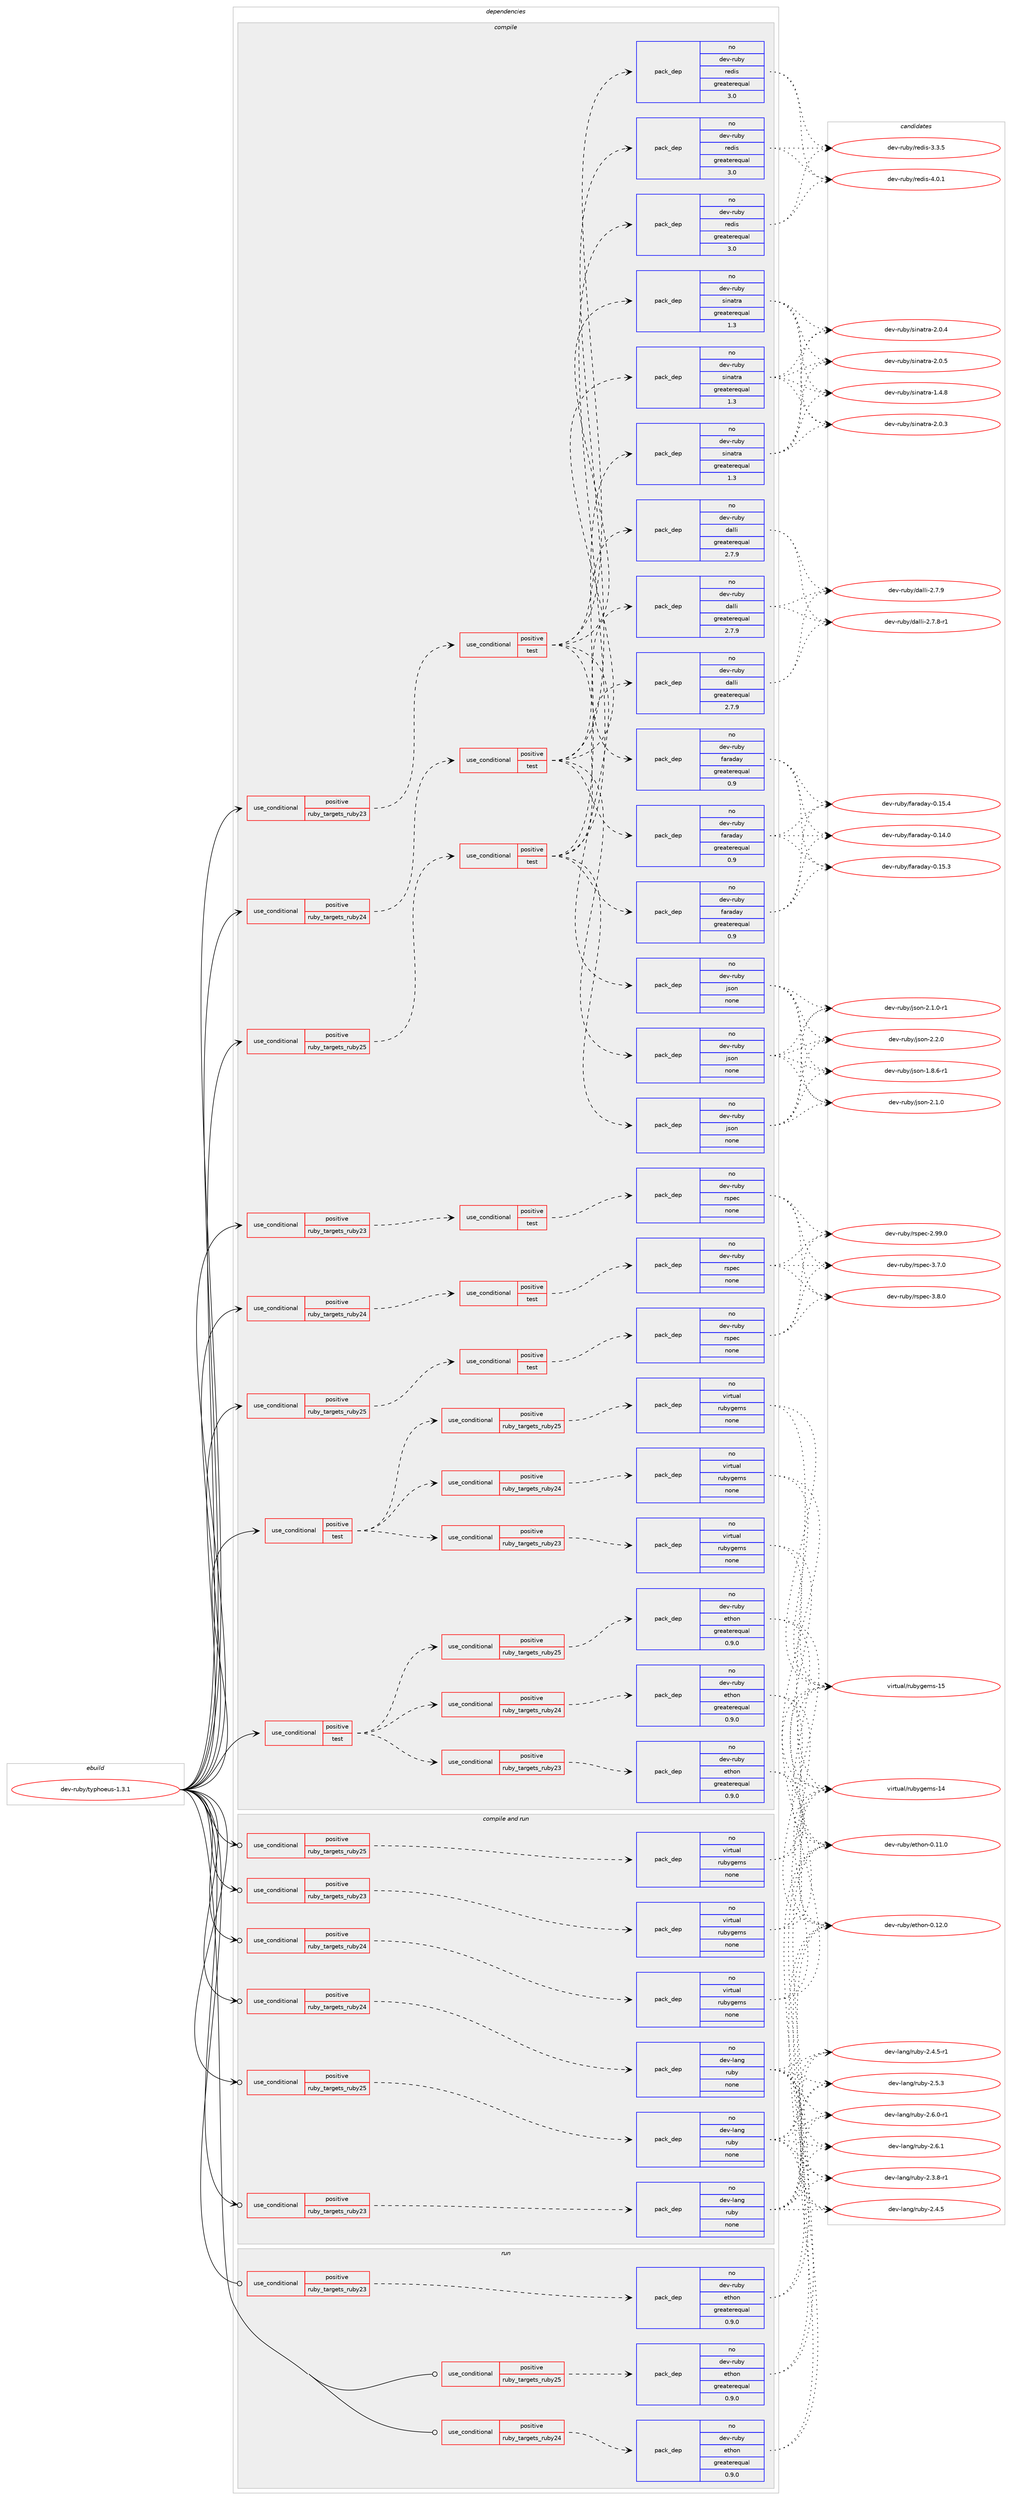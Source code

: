 digraph prolog {

# *************
# Graph options
# *************

newrank=true;
concentrate=true;
compound=true;
graph [rankdir=LR,fontname=Helvetica,fontsize=10,ranksep=1.5];#, ranksep=2.5, nodesep=0.2];
edge  [arrowhead=vee];
node  [fontname=Helvetica,fontsize=10];

# **********
# The ebuild
# **********

subgraph cluster_leftcol {
color=gray;
rank=same;
label=<<i>ebuild</i>>;
id [label="dev-ruby/typhoeus-1.3.1", color=red, width=4, href="../dev-ruby/typhoeus-1.3.1.svg"];
}

# ****************
# The dependencies
# ****************

subgraph cluster_midcol {
color=gray;
label=<<i>dependencies</i>>;
subgraph cluster_compile {
fillcolor="#eeeeee";
style=filled;
label=<<i>compile</i>>;
subgraph cond421310 {
dependency1535442 [label=<<TABLE BORDER="0" CELLBORDER="1" CELLSPACING="0" CELLPADDING="4"><TR><TD ROWSPAN="3" CELLPADDING="10">use_conditional</TD></TR><TR><TD>positive</TD></TR><TR><TD>ruby_targets_ruby23</TD></TR></TABLE>>, shape=none, color=red];
subgraph cond421311 {
dependency1535443 [label=<<TABLE BORDER="0" CELLBORDER="1" CELLSPACING="0" CELLPADDING="4"><TR><TD ROWSPAN="3" CELLPADDING="10">use_conditional</TD></TR><TR><TD>positive</TD></TR><TR><TD>test</TD></TR></TABLE>>, shape=none, color=red];
subgraph pack1090616 {
dependency1535444 [label=<<TABLE BORDER="0" CELLBORDER="1" CELLSPACING="0" CELLPADDING="4" WIDTH="220"><TR><TD ROWSPAN="6" CELLPADDING="30">pack_dep</TD></TR><TR><TD WIDTH="110">no</TD></TR><TR><TD>dev-ruby</TD></TR><TR><TD>json</TD></TR><TR><TD>none</TD></TR><TR><TD></TD></TR></TABLE>>, shape=none, color=blue];
}
dependency1535443:e -> dependency1535444:w [weight=20,style="dashed",arrowhead="vee"];
subgraph pack1090617 {
dependency1535445 [label=<<TABLE BORDER="0" CELLBORDER="1" CELLSPACING="0" CELLPADDING="4" WIDTH="220"><TR><TD ROWSPAN="6" CELLPADDING="30">pack_dep</TD></TR><TR><TD WIDTH="110">no</TD></TR><TR><TD>dev-ruby</TD></TR><TR><TD>faraday</TD></TR><TR><TD>greaterequal</TD></TR><TR><TD>0.9</TD></TR></TABLE>>, shape=none, color=blue];
}
dependency1535443:e -> dependency1535445:w [weight=20,style="dashed",arrowhead="vee"];
subgraph pack1090618 {
dependency1535446 [label=<<TABLE BORDER="0" CELLBORDER="1" CELLSPACING="0" CELLPADDING="4" WIDTH="220"><TR><TD ROWSPAN="6" CELLPADDING="30">pack_dep</TD></TR><TR><TD WIDTH="110">no</TD></TR><TR><TD>dev-ruby</TD></TR><TR><TD>sinatra</TD></TR><TR><TD>greaterequal</TD></TR><TR><TD>1.3</TD></TR></TABLE>>, shape=none, color=blue];
}
dependency1535443:e -> dependency1535446:w [weight=20,style="dashed",arrowhead="vee"];
subgraph pack1090619 {
dependency1535447 [label=<<TABLE BORDER="0" CELLBORDER="1" CELLSPACING="0" CELLPADDING="4" WIDTH="220"><TR><TD ROWSPAN="6" CELLPADDING="30">pack_dep</TD></TR><TR><TD WIDTH="110">no</TD></TR><TR><TD>dev-ruby</TD></TR><TR><TD>redis</TD></TR><TR><TD>greaterequal</TD></TR><TR><TD>3.0</TD></TR></TABLE>>, shape=none, color=blue];
}
dependency1535443:e -> dependency1535447:w [weight=20,style="dashed",arrowhead="vee"];
subgraph pack1090620 {
dependency1535448 [label=<<TABLE BORDER="0" CELLBORDER="1" CELLSPACING="0" CELLPADDING="4" WIDTH="220"><TR><TD ROWSPAN="6" CELLPADDING="30">pack_dep</TD></TR><TR><TD WIDTH="110">no</TD></TR><TR><TD>dev-ruby</TD></TR><TR><TD>dalli</TD></TR><TR><TD>greaterequal</TD></TR><TR><TD>2.7.9</TD></TR></TABLE>>, shape=none, color=blue];
}
dependency1535443:e -> dependency1535448:w [weight=20,style="dashed",arrowhead="vee"];
}
dependency1535442:e -> dependency1535443:w [weight=20,style="dashed",arrowhead="vee"];
}
id:e -> dependency1535442:w [weight=20,style="solid",arrowhead="vee"];
subgraph cond421312 {
dependency1535449 [label=<<TABLE BORDER="0" CELLBORDER="1" CELLSPACING="0" CELLPADDING="4"><TR><TD ROWSPAN="3" CELLPADDING="10">use_conditional</TD></TR><TR><TD>positive</TD></TR><TR><TD>ruby_targets_ruby23</TD></TR></TABLE>>, shape=none, color=red];
subgraph cond421313 {
dependency1535450 [label=<<TABLE BORDER="0" CELLBORDER="1" CELLSPACING="0" CELLPADDING="4"><TR><TD ROWSPAN="3" CELLPADDING="10">use_conditional</TD></TR><TR><TD>positive</TD></TR><TR><TD>test</TD></TR></TABLE>>, shape=none, color=red];
subgraph pack1090621 {
dependency1535451 [label=<<TABLE BORDER="0" CELLBORDER="1" CELLSPACING="0" CELLPADDING="4" WIDTH="220"><TR><TD ROWSPAN="6" CELLPADDING="30">pack_dep</TD></TR><TR><TD WIDTH="110">no</TD></TR><TR><TD>dev-ruby</TD></TR><TR><TD>rspec</TD></TR><TR><TD>none</TD></TR><TR><TD></TD></TR></TABLE>>, shape=none, color=blue];
}
dependency1535450:e -> dependency1535451:w [weight=20,style="dashed",arrowhead="vee"];
}
dependency1535449:e -> dependency1535450:w [weight=20,style="dashed",arrowhead="vee"];
}
id:e -> dependency1535449:w [weight=20,style="solid",arrowhead="vee"];
subgraph cond421314 {
dependency1535452 [label=<<TABLE BORDER="0" CELLBORDER="1" CELLSPACING="0" CELLPADDING="4"><TR><TD ROWSPAN="3" CELLPADDING="10">use_conditional</TD></TR><TR><TD>positive</TD></TR><TR><TD>ruby_targets_ruby24</TD></TR></TABLE>>, shape=none, color=red];
subgraph cond421315 {
dependency1535453 [label=<<TABLE BORDER="0" CELLBORDER="1" CELLSPACING="0" CELLPADDING="4"><TR><TD ROWSPAN="3" CELLPADDING="10">use_conditional</TD></TR><TR><TD>positive</TD></TR><TR><TD>test</TD></TR></TABLE>>, shape=none, color=red];
subgraph pack1090622 {
dependency1535454 [label=<<TABLE BORDER="0" CELLBORDER="1" CELLSPACING="0" CELLPADDING="4" WIDTH="220"><TR><TD ROWSPAN="6" CELLPADDING="30">pack_dep</TD></TR><TR><TD WIDTH="110">no</TD></TR><TR><TD>dev-ruby</TD></TR><TR><TD>json</TD></TR><TR><TD>none</TD></TR><TR><TD></TD></TR></TABLE>>, shape=none, color=blue];
}
dependency1535453:e -> dependency1535454:w [weight=20,style="dashed",arrowhead="vee"];
subgraph pack1090623 {
dependency1535455 [label=<<TABLE BORDER="0" CELLBORDER="1" CELLSPACING="0" CELLPADDING="4" WIDTH="220"><TR><TD ROWSPAN="6" CELLPADDING="30">pack_dep</TD></TR><TR><TD WIDTH="110">no</TD></TR><TR><TD>dev-ruby</TD></TR><TR><TD>faraday</TD></TR><TR><TD>greaterequal</TD></TR><TR><TD>0.9</TD></TR></TABLE>>, shape=none, color=blue];
}
dependency1535453:e -> dependency1535455:w [weight=20,style="dashed",arrowhead="vee"];
subgraph pack1090624 {
dependency1535456 [label=<<TABLE BORDER="0" CELLBORDER="1" CELLSPACING="0" CELLPADDING="4" WIDTH="220"><TR><TD ROWSPAN="6" CELLPADDING="30">pack_dep</TD></TR><TR><TD WIDTH="110">no</TD></TR><TR><TD>dev-ruby</TD></TR><TR><TD>sinatra</TD></TR><TR><TD>greaterequal</TD></TR><TR><TD>1.3</TD></TR></TABLE>>, shape=none, color=blue];
}
dependency1535453:e -> dependency1535456:w [weight=20,style="dashed",arrowhead="vee"];
subgraph pack1090625 {
dependency1535457 [label=<<TABLE BORDER="0" CELLBORDER="1" CELLSPACING="0" CELLPADDING="4" WIDTH="220"><TR><TD ROWSPAN="6" CELLPADDING="30">pack_dep</TD></TR><TR><TD WIDTH="110">no</TD></TR><TR><TD>dev-ruby</TD></TR><TR><TD>redis</TD></TR><TR><TD>greaterequal</TD></TR><TR><TD>3.0</TD></TR></TABLE>>, shape=none, color=blue];
}
dependency1535453:e -> dependency1535457:w [weight=20,style="dashed",arrowhead="vee"];
subgraph pack1090626 {
dependency1535458 [label=<<TABLE BORDER="0" CELLBORDER="1" CELLSPACING="0" CELLPADDING="4" WIDTH="220"><TR><TD ROWSPAN="6" CELLPADDING="30">pack_dep</TD></TR><TR><TD WIDTH="110">no</TD></TR><TR><TD>dev-ruby</TD></TR><TR><TD>dalli</TD></TR><TR><TD>greaterequal</TD></TR><TR><TD>2.7.9</TD></TR></TABLE>>, shape=none, color=blue];
}
dependency1535453:e -> dependency1535458:w [weight=20,style="dashed",arrowhead="vee"];
}
dependency1535452:e -> dependency1535453:w [weight=20,style="dashed",arrowhead="vee"];
}
id:e -> dependency1535452:w [weight=20,style="solid",arrowhead="vee"];
subgraph cond421316 {
dependency1535459 [label=<<TABLE BORDER="0" CELLBORDER="1" CELLSPACING="0" CELLPADDING="4"><TR><TD ROWSPAN="3" CELLPADDING="10">use_conditional</TD></TR><TR><TD>positive</TD></TR><TR><TD>ruby_targets_ruby24</TD></TR></TABLE>>, shape=none, color=red];
subgraph cond421317 {
dependency1535460 [label=<<TABLE BORDER="0" CELLBORDER="1" CELLSPACING="0" CELLPADDING="4"><TR><TD ROWSPAN="3" CELLPADDING="10">use_conditional</TD></TR><TR><TD>positive</TD></TR><TR><TD>test</TD></TR></TABLE>>, shape=none, color=red];
subgraph pack1090627 {
dependency1535461 [label=<<TABLE BORDER="0" CELLBORDER="1" CELLSPACING="0" CELLPADDING="4" WIDTH="220"><TR><TD ROWSPAN="6" CELLPADDING="30">pack_dep</TD></TR><TR><TD WIDTH="110">no</TD></TR><TR><TD>dev-ruby</TD></TR><TR><TD>rspec</TD></TR><TR><TD>none</TD></TR><TR><TD></TD></TR></TABLE>>, shape=none, color=blue];
}
dependency1535460:e -> dependency1535461:w [weight=20,style="dashed",arrowhead="vee"];
}
dependency1535459:e -> dependency1535460:w [weight=20,style="dashed",arrowhead="vee"];
}
id:e -> dependency1535459:w [weight=20,style="solid",arrowhead="vee"];
subgraph cond421318 {
dependency1535462 [label=<<TABLE BORDER="0" CELLBORDER="1" CELLSPACING="0" CELLPADDING="4"><TR><TD ROWSPAN="3" CELLPADDING="10">use_conditional</TD></TR><TR><TD>positive</TD></TR><TR><TD>ruby_targets_ruby25</TD></TR></TABLE>>, shape=none, color=red];
subgraph cond421319 {
dependency1535463 [label=<<TABLE BORDER="0" CELLBORDER="1" CELLSPACING="0" CELLPADDING="4"><TR><TD ROWSPAN="3" CELLPADDING="10">use_conditional</TD></TR><TR><TD>positive</TD></TR><TR><TD>test</TD></TR></TABLE>>, shape=none, color=red];
subgraph pack1090628 {
dependency1535464 [label=<<TABLE BORDER="0" CELLBORDER="1" CELLSPACING="0" CELLPADDING="4" WIDTH="220"><TR><TD ROWSPAN="6" CELLPADDING="30">pack_dep</TD></TR><TR><TD WIDTH="110">no</TD></TR><TR><TD>dev-ruby</TD></TR><TR><TD>json</TD></TR><TR><TD>none</TD></TR><TR><TD></TD></TR></TABLE>>, shape=none, color=blue];
}
dependency1535463:e -> dependency1535464:w [weight=20,style="dashed",arrowhead="vee"];
subgraph pack1090629 {
dependency1535465 [label=<<TABLE BORDER="0" CELLBORDER="1" CELLSPACING="0" CELLPADDING="4" WIDTH="220"><TR><TD ROWSPAN="6" CELLPADDING="30">pack_dep</TD></TR><TR><TD WIDTH="110">no</TD></TR><TR><TD>dev-ruby</TD></TR><TR><TD>faraday</TD></TR><TR><TD>greaterequal</TD></TR><TR><TD>0.9</TD></TR></TABLE>>, shape=none, color=blue];
}
dependency1535463:e -> dependency1535465:w [weight=20,style="dashed",arrowhead="vee"];
subgraph pack1090630 {
dependency1535466 [label=<<TABLE BORDER="0" CELLBORDER="1" CELLSPACING="0" CELLPADDING="4" WIDTH="220"><TR><TD ROWSPAN="6" CELLPADDING="30">pack_dep</TD></TR><TR><TD WIDTH="110">no</TD></TR><TR><TD>dev-ruby</TD></TR><TR><TD>sinatra</TD></TR><TR><TD>greaterequal</TD></TR><TR><TD>1.3</TD></TR></TABLE>>, shape=none, color=blue];
}
dependency1535463:e -> dependency1535466:w [weight=20,style="dashed",arrowhead="vee"];
subgraph pack1090631 {
dependency1535467 [label=<<TABLE BORDER="0" CELLBORDER="1" CELLSPACING="0" CELLPADDING="4" WIDTH="220"><TR><TD ROWSPAN="6" CELLPADDING="30">pack_dep</TD></TR><TR><TD WIDTH="110">no</TD></TR><TR><TD>dev-ruby</TD></TR><TR><TD>redis</TD></TR><TR><TD>greaterequal</TD></TR><TR><TD>3.0</TD></TR></TABLE>>, shape=none, color=blue];
}
dependency1535463:e -> dependency1535467:w [weight=20,style="dashed",arrowhead="vee"];
subgraph pack1090632 {
dependency1535468 [label=<<TABLE BORDER="0" CELLBORDER="1" CELLSPACING="0" CELLPADDING="4" WIDTH="220"><TR><TD ROWSPAN="6" CELLPADDING="30">pack_dep</TD></TR><TR><TD WIDTH="110">no</TD></TR><TR><TD>dev-ruby</TD></TR><TR><TD>dalli</TD></TR><TR><TD>greaterequal</TD></TR><TR><TD>2.7.9</TD></TR></TABLE>>, shape=none, color=blue];
}
dependency1535463:e -> dependency1535468:w [weight=20,style="dashed",arrowhead="vee"];
}
dependency1535462:e -> dependency1535463:w [weight=20,style="dashed",arrowhead="vee"];
}
id:e -> dependency1535462:w [weight=20,style="solid",arrowhead="vee"];
subgraph cond421320 {
dependency1535469 [label=<<TABLE BORDER="0" CELLBORDER="1" CELLSPACING="0" CELLPADDING="4"><TR><TD ROWSPAN="3" CELLPADDING="10">use_conditional</TD></TR><TR><TD>positive</TD></TR><TR><TD>ruby_targets_ruby25</TD></TR></TABLE>>, shape=none, color=red];
subgraph cond421321 {
dependency1535470 [label=<<TABLE BORDER="0" CELLBORDER="1" CELLSPACING="0" CELLPADDING="4"><TR><TD ROWSPAN="3" CELLPADDING="10">use_conditional</TD></TR><TR><TD>positive</TD></TR><TR><TD>test</TD></TR></TABLE>>, shape=none, color=red];
subgraph pack1090633 {
dependency1535471 [label=<<TABLE BORDER="0" CELLBORDER="1" CELLSPACING="0" CELLPADDING="4" WIDTH="220"><TR><TD ROWSPAN="6" CELLPADDING="30">pack_dep</TD></TR><TR><TD WIDTH="110">no</TD></TR><TR><TD>dev-ruby</TD></TR><TR><TD>rspec</TD></TR><TR><TD>none</TD></TR><TR><TD></TD></TR></TABLE>>, shape=none, color=blue];
}
dependency1535470:e -> dependency1535471:w [weight=20,style="dashed",arrowhead="vee"];
}
dependency1535469:e -> dependency1535470:w [weight=20,style="dashed",arrowhead="vee"];
}
id:e -> dependency1535469:w [weight=20,style="solid",arrowhead="vee"];
subgraph cond421322 {
dependency1535472 [label=<<TABLE BORDER="0" CELLBORDER="1" CELLSPACING="0" CELLPADDING="4"><TR><TD ROWSPAN="3" CELLPADDING="10">use_conditional</TD></TR><TR><TD>positive</TD></TR><TR><TD>test</TD></TR></TABLE>>, shape=none, color=red];
subgraph cond421323 {
dependency1535473 [label=<<TABLE BORDER="0" CELLBORDER="1" CELLSPACING="0" CELLPADDING="4"><TR><TD ROWSPAN="3" CELLPADDING="10">use_conditional</TD></TR><TR><TD>positive</TD></TR><TR><TD>ruby_targets_ruby23</TD></TR></TABLE>>, shape=none, color=red];
subgraph pack1090634 {
dependency1535474 [label=<<TABLE BORDER="0" CELLBORDER="1" CELLSPACING="0" CELLPADDING="4" WIDTH="220"><TR><TD ROWSPAN="6" CELLPADDING="30">pack_dep</TD></TR><TR><TD WIDTH="110">no</TD></TR><TR><TD>dev-ruby</TD></TR><TR><TD>ethon</TD></TR><TR><TD>greaterequal</TD></TR><TR><TD>0.9.0</TD></TR></TABLE>>, shape=none, color=blue];
}
dependency1535473:e -> dependency1535474:w [weight=20,style="dashed",arrowhead="vee"];
}
dependency1535472:e -> dependency1535473:w [weight=20,style="dashed",arrowhead="vee"];
subgraph cond421324 {
dependency1535475 [label=<<TABLE BORDER="0" CELLBORDER="1" CELLSPACING="0" CELLPADDING="4"><TR><TD ROWSPAN="3" CELLPADDING="10">use_conditional</TD></TR><TR><TD>positive</TD></TR><TR><TD>ruby_targets_ruby24</TD></TR></TABLE>>, shape=none, color=red];
subgraph pack1090635 {
dependency1535476 [label=<<TABLE BORDER="0" CELLBORDER="1" CELLSPACING="0" CELLPADDING="4" WIDTH="220"><TR><TD ROWSPAN="6" CELLPADDING="30">pack_dep</TD></TR><TR><TD WIDTH="110">no</TD></TR><TR><TD>dev-ruby</TD></TR><TR><TD>ethon</TD></TR><TR><TD>greaterequal</TD></TR><TR><TD>0.9.0</TD></TR></TABLE>>, shape=none, color=blue];
}
dependency1535475:e -> dependency1535476:w [weight=20,style="dashed",arrowhead="vee"];
}
dependency1535472:e -> dependency1535475:w [weight=20,style="dashed",arrowhead="vee"];
subgraph cond421325 {
dependency1535477 [label=<<TABLE BORDER="0" CELLBORDER="1" CELLSPACING="0" CELLPADDING="4"><TR><TD ROWSPAN="3" CELLPADDING="10">use_conditional</TD></TR><TR><TD>positive</TD></TR><TR><TD>ruby_targets_ruby25</TD></TR></TABLE>>, shape=none, color=red];
subgraph pack1090636 {
dependency1535478 [label=<<TABLE BORDER="0" CELLBORDER="1" CELLSPACING="0" CELLPADDING="4" WIDTH="220"><TR><TD ROWSPAN="6" CELLPADDING="30">pack_dep</TD></TR><TR><TD WIDTH="110">no</TD></TR><TR><TD>dev-ruby</TD></TR><TR><TD>ethon</TD></TR><TR><TD>greaterequal</TD></TR><TR><TD>0.9.0</TD></TR></TABLE>>, shape=none, color=blue];
}
dependency1535477:e -> dependency1535478:w [weight=20,style="dashed",arrowhead="vee"];
}
dependency1535472:e -> dependency1535477:w [weight=20,style="dashed",arrowhead="vee"];
}
id:e -> dependency1535472:w [weight=20,style="solid",arrowhead="vee"];
subgraph cond421326 {
dependency1535479 [label=<<TABLE BORDER="0" CELLBORDER="1" CELLSPACING="0" CELLPADDING="4"><TR><TD ROWSPAN="3" CELLPADDING="10">use_conditional</TD></TR><TR><TD>positive</TD></TR><TR><TD>test</TD></TR></TABLE>>, shape=none, color=red];
subgraph cond421327 {
dependency1535480 [label=<<TABLE BORDER="0" CELLBORDER="1" CELLSPACING="0" CELLPADDING="4"><TR><TD ROWSPAN="3" CELLPADDING="10">use_conditional</TD></TR><TR><TD>positive</TD></TR><TR><TD>ruby_targets_ruby23</TD></TR></TABLE>>, shape=none, color=red];
subgraph pack1090637 {
dependency1535481 [label=<<TABLE BORDER="0" CELLBORDER="1" CELLSPACING="0" CELLPADDING="4" WIDTH="220"><TR><TD ROWSPAN="6" CELLPADDING="30">pack_dep</TD></TR><TR><TD WIDTH="110">no</TD></TR><TR><TD>virtual</TD></TR><TR><TD>rubygems</TD></TR><TR><TD>none</TD></TR><TR><TD></TD></TR></TABLE>>, shape=none, color=blue];
}
dependency1535480:e -> dependency1535481:w [weight=20,style="dashed",arrowhead="vee"];
}
dependency1535479:e -> dependency1535480:w [weight=20,style="dashed",arrowhead="vee"];
subgraph cond421328 {
dependency1535482 [label=<<TABLE BORDER="0" CELLBORDER="1" CELLSPACING="0" CELLPADDING="4"><TR><TD ROWSPAN="3" CELLPADDING="10">use_conditional</TD></TR><TR><TD>positive</TD></TR><TR><TD>ruby_targets_ruby24</TD></TR></TABLE>>, shape=none, color=red];
subgraph pack1090638 {
dependency1535483 [label=<<TABLE BORDER="0" CELLBORDER="1" CELLSPACING="0" CELLPADDING="4" WIDTH="220"><TR><TD ROWSPAN="6" CELLPADDING="30">pack_dep</TD></TR><TR><TD WIDTH="110">no</TD></TR><TR><TD>virtual</TD></TR><TR><TD>rubygems</TD></TR><TR><TD>none</TD></TR><TR><TD></TD></TR></TABLE>>, shape=none, color=blue];
}
dependency1535482:e -> dependency1535483:w [weight=20,style="dashed",arrowhead="vee"];
}
dependency1535479:e -> dependency1535482:w [weight=20,style="dashed",arrowhead="vee"];
subgraph cond421329 {
dependency1535484 [label=<<TABLE BORDER="0" CELLBORDER="1" CELLSPACING="0" CELLPADDING="4"><TR><TD ROWSPAN="3" CELLPADDING="10">use_conditional</TD></TR><TR><TD>positive</TD></TR><TR><TD>ruby_targets_ruby25</TD></TR></TABLE>>, shape=none, color=red];
subgraph pack1090639 {
dependency1535485 [label=<<TABLE BORDER="0" CELLBORDER="1" CELLSPACING="0" CELLPADDING="4" WIDTH="220"><TR><TD ROWSPAN="6" CELLPADDING="30">pack_dep</TD></TR><TR><TD WIDTH="110">no</TD></TR><TR><TD>virtual</TD></TR><TR><TD>rubygems</TD></TR><TR><TD>none</TD></TR><TR><TD></TD></TR></TABLE>>, shape=none, color=blue];
}
dependency1535484:e -> dependency1535485:w [weight=20,style="dashed",arrowhead="vee"];
}
dependency1535479:e -> dependency1535484:w [weight=20,style="dashed",arrowhead="vee"];
}
id:e -> dependency1535479:w [weight=20,style="solid",arrowhead="vee"];
}
subgraph cluster_compileandrun {
fillcolor="#eeeeee";
style=filled;
label=<<i>compile and run</i>>;
subgraph cond421330 {
dependency1535486 [label=<<TABLE BORDER="0" CELLBORDER="1" CELLSPACING="0" CELLPADDING="4"><TR><TD ROWSPAN="3" CELLPADDING="10">use_conditional</TD></TR><TR><TD>positive</TD></TR><TR><TD>ruby_targets_ruby23</TD></TR></TABLE>>, shape=none, color=red];
subgraph pack1090640 {
dependency1535487 [label=<<TABLE BORDER="0" CELLBORDER="1" CELLSPACING="0" CELLPADDING="4" WIDTH="220"><TR><TD ROWSPAN="6" CELLPADDING="30">pack_dep</TD></TR><TR><TD WIDTH="110">no</TD></TR><TR><TD>dev-lang</TD></TR><TR><TD>ruby</TD></TR><TR><TD>none</TD></TR><TR><TD></TD></TR></TABLE>>, shape=none, color=blue];
}
dependency1535486:e -> dependency1535487:w [weight=20,style="dashed",arrowhead="vee"];
}
id:e -> dependency1535486:w [weight=20,style="solid",arrowhead="odotvee"];
subgraph cond421331 {
dependency1535488 [label=<<TABLE BORDER="0" CELLBORDER="1" CELLSPACING="0" CELLPADDING="4"><TR><TD ROWSPAN="3" CELLPADDING="10">use_conditional</TD></TR><TR><TD>positive</TD></TR><TR><TD>ruby_targets_ruby23</TD></TR></TABLE>>, shape=none, color=red];
subgraph pack1090641 {
dependency1535489 [label=<<TABLE BORDER="0" CELLBORDER="1" CELLSPACING="0" CELLPADDING="4" WIDTH="220"><TR><TD ROWSPAN="6" CELLPADDING="30">pack_dep</TD></TR><TR><TD WIDTH="110">no</TD></TR><TR><TD>virtual</TD></TR><TR><TD>rubygems</TD></TR><TR><TD>none</TD></TR><TR><TD></TD></TR></TABLE>>, shape=none, color=blue];
}
dependency1535488:e -> dependency1535489:w [weight=20,style="dashed",arrowhead="vee"];
}
id:e -> dependency1535488:w [weight=20,style="solid",arrowhead="odotvee"];
subgraph cond421332 {
dependency1535490 [label=<<TABLE BORDER="0" CELLBORDER="1" CELLSPACING="0" CELLPADDING="4"><TR><TD ROWSPAN="3" CELLPADDING="10">use_conditional</TD></TR><TR><TD>positive</TD></TR><TR><TD>ruby_targets_ruby24</TD></TR></TABLE>>, shape=none, color=red];
subgraph pack1090642 {
dependency1535491 [label=<<TABLE BORDER="0" CELLBORDER="1" CELLSPACING="0" CELLPADDING="4" WIDTH="220"><TR><TD ROWSPAN="6" CELLPADDING="30">pack_dep</TD></TR><TR><TD WIDTH="110">no</TD></TR><TR><TD>dev-lang</TD></TR><TR><TD>ruby</TD></TR><TR><TD>none</TD></TR><TR><TD></TD></TR></TABLE>>, shape=none, color=blue];
}
dependency1535490:e -> dependency1535491:w [weight=20,style="dashed",arrowhead="vee"];
}
id:e -> dependency1535490:w [weight=20,style="solid",arrowhead="odotvee"];
subgraph cond421333 {
dependency1535492 [label=<<TABLE BORDER="0" CELLBORDER="1" CELLSPACING="0" CELLPADDING="4"><TR><TD ROWSPAN="3" CELLPADDING="10">use_conditional</TD></TR><TR><TD>positive</TD></TR><TR><TD>ruby_targets_ruby24</TD></TR></TABLE>>, shape=none, color=red];
subgraph pack1090643 {
dependency1535493 [label=<<TABLE BORDER="0" CELLBORDER="1" CELLSPACING="0" CELLPADDING="4" WIDTH="220"><TR><TD ROWSPAN="6" CELLPADDING="30">pack_dep</TD></TR><TR><TD WIDTH="110">no</TD></TR><TR><TD>virtual</TD></TR><TR><TD>rubygems</TD></TR><TR><TD>none</TD></TR><TR><TD></TD></TR></TABLE>>, shape=none, color=blue];
}
dependency1535492:e -> dependency1535493:w [weight=20,style="dashed",arrowhead="vee"];
}
id:e -> dependency1535492:w [weight=20,style="solid",arrowhead="odotvee"];
subgraph cond421334 {
dependency1535494 [label=<<TABLE BORDER="0" CELLBORDER="1" CELLSPACING="0" CELLPADDING="4"><TR><TD ROWSPAN="3" CELLPADDING="10">use_conditional</TD></TR><TR><TD>positive</TD></TR><TR><TD>ruby_targets_ruby25</TD></TR></TABLE>>, shape=none, color=red];
subgraph pack1090644 {
dependency1535495 [label=<<TABLE BORDER="0" CELLBORDER="1" CELLSPACING="0" CELLPADDING="4" WIDTH="220"><TR><TD ROWSPAN="6" CELLPADDING="30">pack_dep</TD></TR><TR><TD WIDTH="110">no</TD></TR><TR><TD>dev-lang</TD></TR><TR><TD>ruby</TD></TR><TR><TD>none</TD></TR><TR><TD></TD></TR></TABLE>>, shape=none, color=blue];
}
dependency1535494:e -> dependency1535495:w [weight=20,style="dashed",arrowhead="vee"];
}
id:e -> dependency1535494:w [weight=20,style="solid",arrowhead="odotvee"];
subgraph cond421335 {
dependency1535496 [label=<<TABLE BORDER="0" CELLBORDER="1" CELLSPACING="0" CELLPADDING="4"><TR><TD ROWSPAN="3" CELLPADDING="10">use_conditional</TD></TR><TR><TD>positive</TD></TR><TR><TD>ruby_targets_ruby25</TD></TR></TABLE>>, shape=none, color=red];
subgraph pack1090645 {
dependency1535497 [label=<<TABLE BORDER="0" CELLBORDER="1" CELLSPACING="0" CELLPADDING="4" WIDTH="220"><TR><TD ROWSPAN="6" CELLPADDING="30">pack_dep</TD></TR><TR><TD WIDTH="110">no</TD></TR><TR><TD>virtual</TD></TR><TR><TD>rubygems</TD></TR><TR><TD>none</TD></TR><TR><TD></TD></TR></TABLE>>, shape=none, color=blue];
}
dependency1535496:e -> dependency1535497:w [weight=20,style="dashed",arrowhead="vee"];
}
id:e -> dependency1535496:w [weight=20,style="solid",arrowhead="odotvee"];
}
subgraph cluster_run {
fillcolor="#eeeeee";
style=filled;
label=<<i>run</i>>;
subgraph cond421336 {
dependency1535498 [label=<<TABLE BORDER="0" CELLBORDER="1" CELLSPACING="0" CELLPADDING="4"><TR><TD ROWSPAN="3" CELLPADDING="10">use_conditional</TD></TR><TR><TD>positive</TD></TR><TR><TD>ruby_targets_ruby23</TD></TR></TABLE>>, shape=none, color=red];
subgraph pack1090646 {
dependency1535499 [label=<<TABLE BORDER="0" CELLBORDER="1" CELLSPACING="0" CELLPADDING="4" WIDTH="220"><TR><TD ROWSPAN="6" CELLPADDING="30">pack_dep</TD></TR><TR><TD WIDTH="110">no</TD></TR><TR><TD>dev-ruby</TD></TR><TR><TD>ethon</TD></TR><TR><TD>greaterequal</TD></TR><TR><TD>0.9.0</TD></TR></TABLE>>, shape=none, color=blue];
}
dependency1535498:e -> dependency1535499:w [weight=20,style="dashed",arrowhead="vee"];
}
id:e -> dependency1535498:w [weight=20,style="solid",arrowhead="odot"];
subgraph cond421337 {
dependency1535500 [label=<<TABLE BORDER="0" CELLBORDER="1" CELLSPACING="0" CELLPADDING="4"><TR><TD ROWSPAN="3" CELLPADDING="10">use_conditional</TD></TR><TR><TD>positive</TD></TR><TR><TD>ruby_targets_ruby24</TD></TR></TABLE>>, shape=none, color=red];
subgraph pack1090647 {
dependency1535501 [label=<<TABLE BORDER="0" CELLBORDER="1" CELLSPACING="0" CELLPADDING="4" WIDTH="220"><TR><TD ROWSPAN="6" CELLPADDING="30">pack_dep</TD></TR><TR><TD WIDTH="110">no</TD></TR><TR><TD>dev-ruby</TD></TR><TR><TD>ethon</TD></TR><TR><TD>greaterequal</TD></TR><TR><TD>0.9.0</TD></TR></TABLE>>, shape=none, color=blue];
}
dependency1535500:e -> dependency1535501:w [weight=20,style="dashed",arrowhead="vee"];
}
id:e -> dependency1535500:w [weight=20,style="solid",arrowhead="odot"];
subgraph cond421338 {
dependency1535502 [label=<<TABLE BORDER="0" CELLBORDER="1" CELLSPACING="0" CELLPADDING="4"><TR><TD ROWSPAN="3" CELLPADDING="10">use_conditional</TD></TR><TR><TD>positive</TD></TR><TR><TD>ruby_targets_ruby25</TD></TR></TABLE>>, shape=none, color=red];
subgraph pack1090648 {
dependency1535503 [label=<<TABLE BORDER="0" CELLBORDER="1" CELLSPACING="0" CELLPADDING="4" WIDTH="220"><TR><TD ROWSPAN="6" CELLPADDING="30">pack_dep</TD></TR><TR><TD WIDTH="110">no</TD></TR><TR><TD>dev-ruby</TD></TR><TR><TD>ethon</TD></TR><TR><TD>greaterequal</TD></TR><TR><TD>0.9.0</TD></TR></TABLE>>, shape=none, color=blue];
}
dependency1535502:e -> dependency1535503:w [weight=20,style="dashed",arrowhead="vee"];
}
id:e -> dependency1535502:w [weight=20,style="solid",arrowhead="odot"];
}
}

# **************
# The candidates
# **************

subgraph cluster_choices {
rank=same;
color=gray;
label=<<i>candidates</i>>;

subgraph choice1090616 {
color=black;
nodesep=1;
choice1001011184511411798121471061151111104549465646544511449 [label="dev-ruby/json-1.8.6-r1", color=red, width=4,href="../dev-ruby/json-1.8.6-r1.svg"];
choice100101118451141179812147106115111110455046494648 [label="dev-ruby/json-2.1.0", color=red, width=4,href="../dev-ruby/json-2.1.0.svg"];
choice1001011184511411798121471061151111104550464946484511449 [label="dev-ruby/json-2.1.0-r1", color=red, width=4,href="../dev-ruby/json-2.1.0-r1.svg"];
choice100101118451141179812147106115111110455046504648 [label="dev-ruby/json-2.2.0", color=red, width=4,href="../dev-ruby/json-2.2.0.svg"];
dependency1535444:e -> choice1001011184511411798121471061151111104549465646544511449:w [style=dotted,weight="100"];
dependency1535444:e -> choice100101118451141179812147106115111110455046494648:w [style=dotted,weight="100"];
dependency1535444:e -> choice1001011184511411798121471061151111104550464946484511449:w [style=dotted,weight="100"];
dependency1535444:e -> choice100101118451141179812147106115111110455046504648:w [style=dotted,weight="100"];
}
subgraph choice1090617 {
color=black;
nodesep=1;
choice10010111845114117981214710297114971009712145484649524648 [label="dev-ruby/faraday-0.14.0", color=red, width=4,href="../dev-ruby/faraday-0.14.0.svg"];
choice10010111845114117981214710297114971009712145484649534651 [label="dev-ruby/faraday-0.15.3", color=red, width=4,href="../dev-ruby/faraday-0.15.3.svg"];
choice10010111845114117981214710297114971009712145484649534652 [label="dev-ruby/faraday-0.15.4", color=red, width=4,href="../dev-ruby/faraday-0.15.4.svg"];
dependency1535445:e -> choice10010111845114117981214710297114971009712145484649524648:w [style=dotted,weight="100"];
dependency1535445:e -> choice10010111845114117981214710297114971009712145484649534651:w [style=dotted,weight="100"];
dependency1535445:e -> choice10010111845114117981214710297114971009712145484649534652:w [style=dotted,weight="100"];
}
subgraph choice1090618 {
color=black;
nodesep=1;
choice1001011184511411798121471151051109711611497454946524656 [label="dev-ruby/sinatra-1.4.8", color=red, width=4,href="../dev-ruby/sinatra-1.4.8.svg"];
choice1001011184511411798121471151051109711611497455046484651 [label="dev-ruby/sinatra-2.0.3", color=red, width=4,href="../dev-ruby/sinatra-2.0.3.svg"];
choice1001011184511411798121471151051109711611497455046484652 [label="dev-ruby/sinatra-2.0.4", color=red, width=4,href="../dev-ruby/sinatra-2.0.4.svg"];
choice1001011184511411798121471151051109711611497455046484653 [label="dev-ruby/sinatra-2.0.5", color=red, width=4,href="../dev-ruby/sinatra-2.0.5.svg"];
dependency1535446:e -> choice1001011184511411798121471151051109711611497454946524656:w [style=dotted,weight="100"];
dependency1535446:e -> choice1001011184511411798121471151051109711611497455046484651:w [style=dotted,weight="100"];
dependency1535446:e -> choice1001011184511411798121471151051109711611497455046484652:w [style=dotted,weight="100"];
dependency1535446:e -> choice1001011184511411798121471151051109711611497455046484653:w [style=dotted,weight="100"];
}
subgraph choice1090619 {
color=black;
nodesep=1;
choice100101118451141179812147114101100105115455146514653 [label="dev-ruby/redis-3.3.5", color=red, width=4,href="../dev-ruby/redis-3.3.5.svg"];
choice100101118451141179812147114101100105115455246484649 [label="dev-ruby/redis-4.0.1", color=red, width=4,href="../dev-ruby/redis-4.0.1.svg"];
dependency1535447:e -> choice100101118451141179812147114101100105115455146514653:w [style=dotted,weight="100"];
dependency1535447:e -> choice100101118451141179812147114101100105115455246484649:w [style=dotted,weight="100"];
}
subgraph choice1090620 {
color=black;
nodesep=1;
choice100101118451141179812147100971081081054550465546564511449 [label="dev-ruby/dalli-2.7.8-r1", color=red, width=4,href="../dev-ruby/dalli-2.7.8-r1.svg"];
choice10010111845114117981214710097108108105455046554657 [label="dev-ruby/dalli-2.7.9", color=red, width=4,href="../dev-ruby/dalli-2.7.9.svg"];
dependency1535448:e -> choice100101118451141179812147100971081081054550465546564511449:w [style=dotted,weight="100"];
dependency1535448:e -> choice10010111845114117981214710097108108105455046554657:w [style=dotted,weight="100"];
}
subgraph choice1090621 {
color=black;
nodesep=1;
choice1001011184511411798121471141151121019945504657574648 [label="dev-ruby/rspec-2.99.0", color=red, width=4,href="../dev-ruby/rspec-2.99.0.svg"];
choice10010111845114117981214711411511210199455146554648 [label="dev-ruby/rspec-3.7.0", color=red, width=4,href="../dev-ruby/rspec-3.7.0.svg"];
choice10010111845114117981214711411511210199455146564648 [label="dev-ruby/rspec-3.8.0", color=red, width=4,href="../dev-ruby/rspec-3.8.0.svg"];
dependency1535451:e -> choice1001011184511411798121471141151121019945504657574648:w [style=dotted,weight="100"];
dependency1535451:e -> choice10010111845114117981214711411511210199455146554648:w [style=dotted,weight="100"];
dependency1535451:e -> choice10010111845114117981214711411511210199455146564648:w [style=dotted,weight="100"];
}
subgraph choice1090622 {
color=black;
nodesep=1;
choice1001011184511411798121471061151111104549465646544511449 [label="dev-ruby/json-1.8.6-r1", color=red, width=4,href="../dev-ruby/json-1.8.6-r1.svg"];
choice100101118451141179812147106115111110455046494648 [label="dev-ruby/json-2.1.0", color=red, width=4,href="../dev-ruby/json-2.1.0.svg"];
choice1001011184511411798121471061151111104550464946484511449 [label="dev-ruby/json-2.1.0-r1", color=red, width=4,href="../dev-ruby/json-2.1.0-r1.svg"];
choice100101118451141179812147106115111110455046504648 [label="dev-ruby/json-2.2.0", color=red, width=4,href="../dev-ruby/json-2.2.0.svg"];
dependency1535454:e -> choice1001011184511411798121471061151111104549465646544511449:w [style=dotted,weight="100"];
dependency1535454:e -> choice100101118451141179812147106115111110455046494648:w [style=dotted,weight="100"];
dependency1535454:e -> choice1001011184511411798121471061151111104550464946484511449:w [style=dotted,weight="100"];
dependency1535454:e -> choice100101118451141179812147106115111110455046504648:w [style=dotted,weight="100"];
}
subgraph choice1090623 {
color=black;
nodesep=1;
choice10010111845114117981214710297114971009712145484649524648 [label="dev-ruby/faraday-0.14.0", color=red, width=4,href="../dev-ruby/faraday-0.14.0.svg"];
choice10010111845114117981214710297114971009712145484649534651 [label="dev-ruby/faraday-0.15.3", color=red, width=4,href="../dev-ruby/faraday-0.15.3.svg"];
choice10010111845114117981214710297114971009712145484649534652 [label="dev-ruby/faraday-0.15.4", color=red, width=4,href="../dev-ruby/faraday-0.15.4.svg"];
dependency1535455:e -> choice10010111845114117981214710297114971009712145484649524648:w [style=dotted,weight="100"];
dependency1535455:e -> choice10010111845114117981214710297114971009712145484649534651:w [style=dotted,weight="100"];
dependency1535455:e -> choice10010111845114117981214710297114971009712145484649534652:w [style=dotted,weight="100"];
}
subgraph choice1090624 {
color=black;
nodesep=1;
choice1001011184511411798121471151051109711611497454946524656 [label="dev-ruby/sinatra-1.4.8", color=red, width=4,href="../dev-ruby/sinatra-1.4.8.svg"];
choice1001011184511411798121471151051109711611497455046484651 [label="dev-ruby/sinatra-2.0.3", color=red, width=4,href="../dev-ruby/sinatra-2.0.3.svg"];
choice1001011184511411798121471151051109711611497455046484652 [label="dev-ruby/sinatra-2.0.4", color=red, width=4,href="../dev-ruby/sinatra-2.0.4.svg"];
choice1001011184511411798121471151051109711611497455046484653 [label="dev-ruby/sinatra-2.0.5", color=red, width=4,href="../dev-ruby/sinatra-2.0.5.svg"];
dependency1535456:e -> choice1001011184511411798121471151051109711611497454946524656:w [style=dotted,weight="100"];
dependency1535456:e -> choice1001011184511411798121471151051109711611497455046484651:w [style=dotted,weight="100"];
dependency1535456:e -> choice1001011184511411798121471151051109711611497455046484652:w [style=dotted,weight="100"];
dependency1535456:e -> choice1001011184511411798121471151051109711611497455046484653:w [style=dotted,weight="100"];
}
subgraph choice1090625 {
color=black;
nodesep=1;
choice100101118451141179812147114101100105115455146514653 [label="dev-ruby/redis-3.3.5", color=red, width=4,href="../dev-ruby/redis-3.3.5.svg"];
choice100101118451141179812147114101100105115455246484649 [label="dev-ruby/redis-4.0.1", color=red, width=4,href="../dev-ruby/redis-4.0.1.svg"];
dependency1535457:e -> choice100101118451141179812147114101100105115455146514653:w [style=dotted,weight="100"];
dependency1535457:e -> choice100101118451141179812147114101100105115455246484649:w [style=dotted,weight="100"];
}
subgraph choice1090626 {
color=black;
nodesep=1;
choice100101118451141179812147100971081081054550465546564511449 [label="dev-ruby/dalli-2.7.8-r1", color=red, width=4,href="../dev-ruby/dalli-2.7.8-r1.svg"];
choice10010111845114117981214710097108108105455046554657 [label="dev-ruby/dalli-2.7.9", color=red, width=4,href="../dev-ruby/dalli-2.7.9.svg"];
dependency1535458:e -> choice100101118451141179812147100971081081054550465546564511449:w [style=dotted,weight="100"];
dependency1535458:e -> choice10010111845114117981214710097108108105455046554657:w [style=dotted,weight="100"];
}
subgraph choice1090627 {
color=black;
nodesep=1;
choice1001011184511411798121471141151121019945504657574648 [label="dev-ruby/rspec-2.99.0", color=red, width=4,href="../dev-ruby/rspec-2.99.0.svg"];
choice10010111845114117981214711411511210199455146554648 [label="dev-ruby/rspec-3.7.0", color=red, width=4,href="../dev-ruby/rspec-3.7.0.svg"];
choice10010111845114117981214711411511210199455146564648 [label="dev-ruby/rspec-3.8.0", color=red, width=4,href="../dev-ruby/rspec-3.8.0.svg"];
dependency1535461:e -> choice1001011184511411798121471141151121019945504657574648:w [style=dotted,weight="100"];
dependency1535461:e -> choice10010111845114117981214711411511210199455146554648:w [style=dotted,weight="100"];
dependency1535461:e -> choice10010111845114117981214711411511210199455146564648:w [style=dotted,weight="100"];
}
subgraph choice1090628 {
color=black;
nodesep=1;
choice1001011184511411798121471061151111104549465646544511449 [label="dev-ruby/json-1.8.6-r1", color=red, width=4,href="../dev-ruby/json-1.8.6-r1.svg"];
choice100101118451141179812147106115111110455046494648 [label="dev-ruby/json-2.1.0", color=red, width=4,href="../dev-ruby/json-2.1.0.svg"];
choice1001011184511411798121471061151111104550464946484511449 [label="dev-ruby/json-2.1.0-r1", color=red, width=4,href="../dev-ruby/json-2.1.0-r1.svg"];
choice100101118451141179812147106115111110455046504648 [label="dev-ruby/json-2.2.0", color=red, width=4,href="../dev-ruby/json-2.2.0.svg"];
dependency1535464:e -> choice1001011184511411798121471061151111104549465646544511449:w [style=dotted,weight="100"];
dependency1535464:e -> choice100101118451141179812147106115111110455046494648:w [style=dotted,weight="100"];
dependency1535464:e -> choice1001011184511411798121471061151111104550464946484511449:w [style=dotted,weight="100"];
dependency1535464:e -> choice100101118451141179812147106115111110455046504648:w [style=dotted,weight="100"];
}
subgraph choice1090629 {
color=black;
nodesep=1;
choice10010111845114117981214710297114971009712145484649524648 [label="dev-ruby/faraday-0.14.0", color=red, width=4,href="../dev-ruby/faraday-0.14.0.svg"];
choice10010111845114117981214710297114971009712145484649534651 [label="dev-ruby/faraday-0.15.3", color=red, width=4,href="../dev-ruby/faraday-0.15.3.svg"];
choice10010111845114117981214710297114971009712145484649534652 [label="dev-ruby/faraday-0.15.4", color=red, width=4,href="../dev-ruby/faraday-0.15.4.svg"];
dependency1535465:e -> choice10010111845114117981214710297114971009712145484649524648:w [style=dotted,weight="100"];
dependency1535465:e -> choice10010111845114117981214710297114971009712145484649534651:w [style=dotted,weight="100"];
dependency1535465:e -> choice10010111845114117981214710297114971009712145484649534652:w [style=dotted,weight="100"];
}
subgraph choice1090630 {
color=black;
nodesep=1;
choice1001011184511411798121471151051109711611497454946524656 [label="dev-ruby/sinatra-1.4.8", color=red, width=4,href="../dev-ruby/sinatra-1.4.8.svg"];
choice1001011184511411798121471151051109711611497455046484651 [label="dev-ruby/sinatra-2.0.3", color=red, width=4,href="../dev-ruby/sinatra-2.0.3.svg"];
choice1001011184511411798121471151051109711611497455046484652 [label="dev-ruby/sinatra-2.0.4", color=red, width=4,href="../dev-ruby/sinatra-2.0.4.svg"];
choice1001011184511411798121471151051109711611497455046484653 [label="dev-ruby/sinatra-2.0.5", color=red, width=4,href="../dev-ruby/sinatra-2.0.5.svg"];
dependency1535466:e -> choice1001011184511411798121471151051109711611497454946524656:w [style=dotted,weight="100"];
dependency1535466:e -> choice1001011184511411798121471151051109711611497455046484651:w [style=dotted,weight="100"];
dependency1535466:e -> choice1001011184511411798121471151051109711611497455046484652:w [style=dotted,weight="100"];
dependency1535466:e -> choice1001011184511411798121471151051109711611497455046484653:w [style=dotted,weight="100"];
}
subgraph choice1090631 {
color=black;
nodesep=1;
choice100101118451141179812147114101100105115455146514653 [label="dev-ruby/redis-3.3.5", color=red, width=4,href="../dev-ruby/redis-3.3.5.svg"];
choice100101118451141179812147114101100105115455246484649 [label="dev-ruby/redis-4.0.1", color=red, width=4,href="../dev-ruby/redis-4.0.1.svg"];
dependency1535467:e -> choice100101118451141179812147114101100105115455146514653:w [style=dotted,weight="100"];
dependency1535467:e -> choice100101118451141179812147114101100105115455246484649:w [style=dotted,weight="100"];
}
subgraph choice1090632 {
color=black;
nodesep=1;
choice100101118451141179812147100971081081054550465546564511449 [label="dev-ruby/dalli-2.7.8-r1", color=red, width=4,href="../dev-ruby/dalli-2.7.8-r1.svg"];
choice10010111845114117981214710097108108105455046554657 [label="dev-ruby/dalli-2.7.9", color=red, width=4,href="../dev-ruby/dalli-2.7.9.svg"];
dependency1535468:e -> choice100101118451141179812147100971081081054550465546564511449:w [style=dotted,weight="100"];
dependency1535468:e -> choice10010111845114117981214710097108108105455046554657:w [style=dotted,weight="100"];
}
subgraph choice1090633 {
color=black;
nodesep=1;
choice1001011184511411798121471141151121019945504657574648 [label="dev-ruby/rspec-2.99.0", color=red, width=4,href="../dev-ruby/rspec-2.99.0.svg"];
choice10010111845114117981214711411511210199455146554648 [label="dev-ruby/rspec-3.7.0", color=red, width=4,href="../dev-ruby/rspec-3.7.0.svg"];
choice10010111845114117981214711411511210199455146564648 [label="dev-ruby/rspec-3.8.0", color=red, width=4,href="../dev-ruby/rspec-3.8.0.svg"];
dependency1535471:e -> choice1001011184511411798121471141151121019945504657574648:w [style=dotted,weight="100"];
dependency1535471:e -> choice10010111845114117981214711411511210199455146554648:w [style=dotted,weight="100"];
dependency1535471:e -> choice10010111845114117981214711411511210199455146564648:w [style=dotted,weight="100"];
}
subgraph choice1090634 {
color=black;
nodesep=1;
choice10010111845114117981214710111610411111045484649494648 [label="dev-ruby/ethon-0.11.0", color=red, width=4,href="../dev-ruby/ethon-0.11.0.svg"];
choice10010111845114117981214710111610411111045484649504648 [label="dev-ruby/ethon-0.12.0", color=red, width=4,href="../dev-ruby/ethon-0.12.0.svg"];
dependency1535474:e -> choice10010111845114117981214710111610411111045484649494648:w [style=dotted,weight="100"];
dependency1535474:e -> choice10010111845114117981214710111610411111045484649504648:w [style=dotted,weight="100"];
}
subgraph choice1090635 {
color=black;
nodesep=1;
choice10010111845114117981214710111610411111045484649494648 [label="dev-ruby/ethon-0.11.0", color=red, width=4,href="../dev-ruby/ethon-0.11.0.svg"];
choice10010111845114117981214710111610411111045484649504648 [label="dev-ruby/ethon-0.12.0", color=red, width=4,href="../dev-ruby/ethon-0.12.0.svg"];
dependency1535476:e -> choice10010111845114117981214710111610411111045484649494648:w [style=dotted,weight="100"];
dependency1535476:e -> choice10010111845114117981214710111610411111045484649504648:w [style=dotted,weight="100"];
}
subgraph choice1090636 {
color=black;
nodesep=1;
choice10010111845114117981214710111610411111045484649494648 [label="dev-ruby/ethon-0.11.0", color=red, width=4,href="../dev-ruby/ethon-0.11.0.svg"];
choice10010111845114117981214710111610411111045484649504648 [label="dev-ruby/ethon-0.12.0", color=red, width=4,href="../dev-ruby/ethon-0.12.0.svg"];
dependency1535478:e -> choice10010111845114117981214710111610411111045484649494648:w [style=dotted,weight="100"];
dependency1535478:e -> choice10010111845114117981214710111610411111045484649504648:w [style=dotted,weight="100"];
}
subgraph choice1090637 {
color=black;
nodesep=1;
choice118105114116117971084711411798121103101109115454952 [label="virtual/rubygems-14", color=red, width=4,href="../virtual/rubygems-14.svg"];
choice118105114116117971084711411798121103101109115454953 [label="virtual/rubygems-15", color=red, width=4,href="../virtual/rubygems-15.svg"];
dependency1535481:e -> choice118105114116117971084711411798121103101109115454952:w [style=dotted,weight="100"];
dependency1535481:e -> choice118105114116117971084711411798121103101109115454953:w [style=dotted,weight="100"];
}
subgraph choice1090638 {
color=black;
nodesep=1;
choice118105114116117971084711411798121103101109115454952 [label="virtual/rubygems-14", color=red, width=4,href="../virtual/rubygems-14.svg"];
choice118105114116117971084711411798121103101109115454953 [label="virtual/rubygems-15", color=red, width=4,href="../virtual/rubygems-15.svg"];
dependency1535483:e -> choice118105114116117971084711411798121103101109115454952:w [style=dotted,weight="100"];
dependency1535483:e -> choice118105114116117971084711411798121103101109115454953:w [style=dotted,weight="100"];
}
subgraph choice1090639 {
color=black;
nodesep=1;
choice118105114116117971084711411798121103101109115454952 [label="virtual/rubygems-14", color=red, width=4,href="../virtual/rubygems-14.svg"];
choice118105114116117971084711411798121103101109115454953 [label="virtual/rubygems-15", color=red, width=4,href="../virtual/rubygems-15.svg"];
dependency1535485:e -> choice118105114116117971084711411798121103101109115454952:w [style=dotted,weight="100"];
dependency1535485:e -> choice118105114116117971084711411798121103101109115454953:w [style=dotted,weight="100"];
}
subgraph choice1090640 {
color=black;
nodesep=1;
choice100101118451089711010347114117981214550465146564511449 [label="dev-lang/ruby-2.3.8-r1", color=red, width=4,href="../dev-lang/ruby-2.3.8-r1.svg"];
choice10010111845108971101034711411798121455046524653 [label="dev-lang/ruby-2.4.5", color=red, width=4,href="../dev-lang/ruby-2.4.5.svg"];
choice100101118451089711010347114117981214550465246534511449 [label="dev-lang/ruby-2.4.5-r1", color=red, width=4,href="../dev-lang/ruby-2.4.5-r1.svg"];
choice10010111845108971101034711411798121455046534651 [label="dev-lang/ruby-2.5.3", color=red, width=4,href="../dev-lang/ruby-2.5.3.svg"];
choice100101118451089711010347114117981214550465446484511449 [label="dev-lang/ruby-2.6.0-r1", color=red, width=4,href="../dev-lang/ruby-2.6.0-r1.svg"];
choice10010111845108971101034711411798121455046544649 [label="dev-lang/ruby-2.6.1", color=red, width=4,href="../dev-lang/ruby-2.6.1.svg"];
dependency1535487:e -> choice100101118451089711010347114117981214550465146564511449:w [style=dotted,weight="100"];
dependency1535487:e -> choice10010111845108971101034711411798121455046524653:w [style=dotted,weight="100"];
dependency1535487:e -> choice100101118451089711010347114117981214550465246534511449:w [style=dotted,weight="100"];
dependency1535487:e -> choice10010111845108971101034711411798121455046534651:w [style=dotted,weight="100"];
dependency1535487:e -> choice100101118451089711010347114117981214550465446484511449:w [style=dotted,weight="100"];
dependency1535487:e -> choice10010111845108971101034711411798121455046544649:w [style=dotted,weight="100"];
}
subgraph choice1090641 {
color=black;
nodesep=1;
choice118105114116117971084711411798121103101109115454952 [label="virtual/rubygems-14", color=red, width=4,href="../virtual/rubygems-14.svg"];
choice118105114116117971084711411798121103101109115454953 [label="virtual/rubygems-15", color=red, width=4,href="../virtual/rubygems-15.svg"];
dependency1535489:e -> choice118105114116117971084711411798121103101109115454952:w [style=dotted,weight="100"];
dependency1535489:e -> choice118105114116117971084711411798121103101109115454953:w [style=dotted,weight="100"];
}
subgraph choice1090642 {
color=black;
nodesep=1;
choice100101118451089711010347114117981214550465146564511449 [label="dev-lang/ruby-2.3.8-r1", color=red, width=4,href="../dev-lang/ruby-2.3.8-r1.svg"];
choice10010111845108971101034711411798121455046524653 [label="dev-lang/ruby-2.4.5", color=red, width=4,href="../dev-lang/ruby-2.4.5.svg"];
choice100101118451089711010347114117981214550465246534511449 [label="dev-lang/ruby-2.4.5-r1", color=red, width=4,href="../dev-lang/ruby-2.4.5-r1.svg"];
choice10010111845108971101034711411798121455046534651 [label="dev-lang/ruby-2.5.3", color=red, width=4,href="../dev-lang/ruby-2.5.3.svg"];
choice100101118451089711010347114117981214550465446484511449 [label="dev-lang/ruby-2.6.0-r1", color=red, width=4,href="../dev-lang/ruby-2.6.0-r1.svg"];
choice10010111845108971101034711411798121455046544649 [label="dev-lang/ruby-2.6.1", color=red, width=4,href="../dev-lang/ruby-2.6.1.svg"];
dependency1535491:e -> choice100101118451089711010347114117981214550465146564511449:w [style=dotted,weight="100"];
dependency1535491:e -> choice10010111845108971101034711411798121455046524653:w [style=dotted,weight="100"];
dependency1535491:e -> choice100101118451089711010347114117981214550465246534511449:w [style=dotted,weight="100"];
dependency1535491:e -> choice10010111845108971101034711411798121455046534651:w [style=dotted,weight="100"];
dependency1535491:e -> choice100101118451089711010347114117981214550465446484511449:w [style=dotted,weight="100"];
dependency1535491:e -> choice10010111845108971101034711411798121455046544649:w [style=dotted,weight="100"];
}
subgraph choice1090643 {
color=black;
nodesep=1;
choice118105114116117971084711411798121103101109115454952 [label="virtual/rubygems-14", color=red, width=4,href="../virtual/rubygems-14.svg"];
choice118105114116117971084711411798121103101109115454953 [label="virtual/rubygems-15", color=red, width=4,href="../virtual/rubygems-15.svg"];
dependency1535493:e -> choice118105114116117971084711411798121103101109115454952:w [style=dotted,weight="100"];
dependency1535493:e -> choice118105114116117971084711411798121103101109115454953:w [style=dotted,weight="100"];
}
subgraph choice1090644 {
color=black;
nodesep=1;
choice100101118451089711010347114117981214550465146564511449 [label="dev-lang/ruby-2.3.8-r1", color=red, width=4,href="../dev-lang/ruby-2.3.8-r1.svg"];
choice10010111845108971101034711411798121455046524653 [label="dev-lang/ruby-2.4.5", color=red, width=4,href="../dev-lang/ruby-2.4.5.svg"];
choice100101118451089711010347114117981214550465246534511449 [label="dev-lang/ruby-2.4.5-r1", color=red, width=4,href="../dev-lang/ruby-2.4.5-r1.svg"];
choice10010111845108971101034711411798121455046534651 [label="dev-lang/ruby-2.5.3", color=red, width=4,href="../dev-lang/ruby-2.5.3.svg"];
choice100101118451089711010347114117981214550465446484511449 [label="dev-lang/ruby-2.6.0-r1", color=red, width=4,href="../dev-lang/ruby-2.6.0-r1.svg"];
choice10010111845108971101034711411798121455046544649 [label="dev-lang/ruby-2.6.1", color=red, width=4,href="../dev-lang/ruby-2.6.1.svg"];
dependency1535495:e -> choice100101118451089711010347114117981214550465146564511449:w [style=dotted,weight="100"];
dependency1535495:e -> choice10010111845108971101034711411798121455046524653:w [style=dotted,weight="100"];
dependency1535495:e -> choice100101118451089711010347114117981214550465246534511449:w [style=dotted,weight="100"];
dependency1535495:e -> choice10010111845108971101034711411798121455046534651:w [style=dotted,weight="100"];
dependency1535495:e -> choice100101118451089711010347114117981214550465446484511449:w [style=dotted,weight="100"];
dependency1535495:e -> choice10010111845108971101034711411798121455046544649:w [style=dotted,weight="100"];
}
subgraph choice1090645 {
color=black;
nodesep=1;
choice118105114116117971084711411798121103101109115454952 [label="virtual/rubygems-14", color=red, width=4,href="../virtual/rubygems-14.svg"];
choice118105114116117971084711411798121103101109115454953 [label="virtual/rubygems-15", color=red, width=4,href="../virtual/rubygems-15.svg"];
dependency1535497:e -> choice118105114116117971084711411798121103101109115454952:w [style=dotted,weight="100"];
dependency1535497:e -> choice118105114116117971084711411798121103101109115454953:w [style=dotted,weight="100"];
}
subgraph choice1090646 {
color=black;
nodesep=1;
choice10010111845114117981214710111610411111045484649494648 [label="dev-ruby/ethon-0.11.0", color=red, width=4,href="../dev-ruby/ethon-0.11.0.svg"];
choice10010111845114117981214710111610411111045484649504648 [label="dev-ruby/ethon-0.12.0", color=red, width=4,href="../dev-ruby/ethon-0.12.0.svg"];
dependency1535499:e -> choice10010111845114117981214710111610411111045484649494648:w [style=dotted,weight="100"];
dependency1535499:e -> choice10010111845114117981214710111610411111045484649504648:w [style=dotted,weight="100"];
}
subgraph choice1090647 {
color=black;
nodesep=1;
choice10010111845114117981214710111610411111045484649494648 [label="dev-ruby/ethon-0.11.0", color=red, width=4,href="../dev-ruby/ethon-0.11.0.svg"];
choice10010111845114117981214710111610411111045484649504648 [label="dev-ruby/ethon-0.12.0", color=red, width=4,href="../dev-ruby/ethon-0.12.0.svg"];
dependency1535501:e -> choice10010111845114117981214710111610411111045484649494648:w [style=dotted,weight="100"];
dependency1535501:e -> choice10010111845114117981214710111610411111045484649504648:w [style=dotted,weight="100"];
}
subgraph choice1090648 {
color=black;
nodesep=1;
choice10010111845114117981214710111610411111045484649494648 [label="dev-ruby/ethon-0.11.0", color=red, width=4,href="../dev-ruby/ethon-0.11.0.svg"];
choice10010111845114117981214710111610411111045484649504648 [label="dev-ruby/ethon-0.12.0", color=red, width=4,href="../dev-ruby/ethon-0.12.0.svg"];
dependency1535503:e -> choice10010111845114117981214710111610411111045484649494648:w [style=dotted,weight="100"];
dependency1535503:e -> choice10010111845114117981214710111610411111045484649504648:w [style=dotted,weight="100"];
}
}

}
